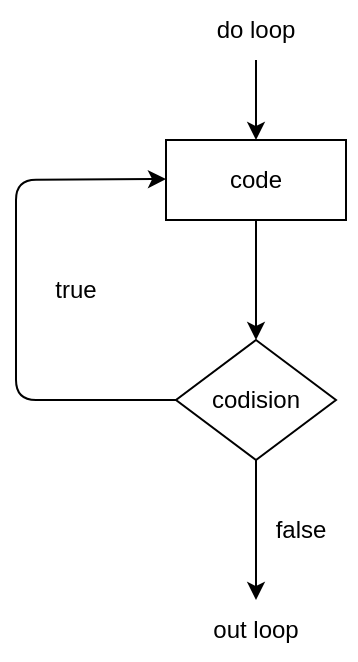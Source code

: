 <mxfile>
    <diagram id="8zNloSySDok_fUdwehRj" name="Page-1">
        <mxGraphModel dx="766" dy="568" grid="1" gridSize="10" guides="1" tooltips="1" connect="1" arrows="1" fold="1" page="1" pageScale="1" pageWidth="850" pageHeight="1100" math="0" shadow="0">
            <root>
                <mxCell id="0"/>
                <mxCell id="1" parent="0"/>
                <mxCell id="8" value="" style="edgeStyle=none;html=1;" parent="1" target="7" edge="1">
                    <mxGeometry relative="1" as="geometry">
                        <mxPoint x="370" y="120" as="sourcePoint"/>
                    </mxGeometry>
                </mxCell>
                <mxCell id="11" value="" style="edgeStyle=none;html=1;" parent="1" source="7" target="10" edge="1">
                    <mxGeometry relative="1" as="geometry"/>
                </mxCell>
                <mxCell id="7" value="code&lt;br&gt;" style="whiteSpace=wrap;html=1;" parent="1" vertex="1">
                    <mxGeometry x="325" y="160" width="90" height="40" as="geometry"/>
                </mxCell>
                <mxCell id="18" style="edgeStyle=none;html=1;" parent="1" source="10" edge="1">
                    <mxGeometry relative="1" as="geometry">
                        <mxPoint x="370" y="390" as="targetPoint"/>
                    </mxGeometry>
                </mxCell>
                <mxCell id="10" value="codision" style="rhombus;whiteSpace=wrap;html=1;" parent="1" vertex="1">
                    <mxGeometry x="330" y="260" width="80" height="60" as="geometry"/>
                </mxCell>
                <mxCell id="19" value="out loop&lt;br&gt;" style="text;strokeColor=none;align=center;fillColor=none;html=1;verticalAlign=middle;whiteSpace=wrap;rounded=0;" parent="1" vertex="1">
                    <mxGeometry x="340" y="390" width="60" height="30" as="geometry"/>
                </mxCell>
                <mxCell id="20" value="" style="edgeStyle=none;orthogonalLoop=1;jettySize=auto;html=1;exitX=0;exitY=0.5;exitDx=0;exitDy=0;" parent="1" edge="1" source="10">
                    <mxGeometry width="80" relative="1" as="geometry">
                        <mxPoint x="260" y="180" as="sourcePoint"/>
                        <mxPoint x="325" y="179.52" as="targetPoint"/>
                        <Array as="points">
                            <mxPoint x="250" y="290"/>
                            <mxPoint x="250" y="180"/>
                        </Array>
                    </mxGeometry>
                </mxCell>
                <mxCell id="25" value="do loop&lt;br&gt;" style="text;strokeColor=none;align=center;fillColor=none;html=1;verticalAlign=middle;whiteSpace=wrap;rounded=0;" parent="1" vertex="1">
                    <mxGeometry x="340" y="90" width="60" height="30" as="geometry"/>
                </mxCell>
                <mxCell id="26" value="true" style="text;strokeColor=none;align=center;fillColor=none;html=1;verticalAlign=middle;whiteSpace=wrap;rounded=0;" parent="1" vertex="1">
                    <mxGeometry x="250" y="220" width="60" height="30" as="geometry"/>
                </mxCell>
                <mxCell id="27" value="false" style="text;strokeColor=none;align=center;fillColor=none;html=1;verticalAlign=middle;whiteSpace=wrap;rounded=0;" parent="1" vertex="1">
                    <mxGeometry x="365" y="340" width="55" height="30" as="geometry"/>
                </mxCell>
            </root>
        </mxGraphModel>
    </diagram>
</mxfile>
